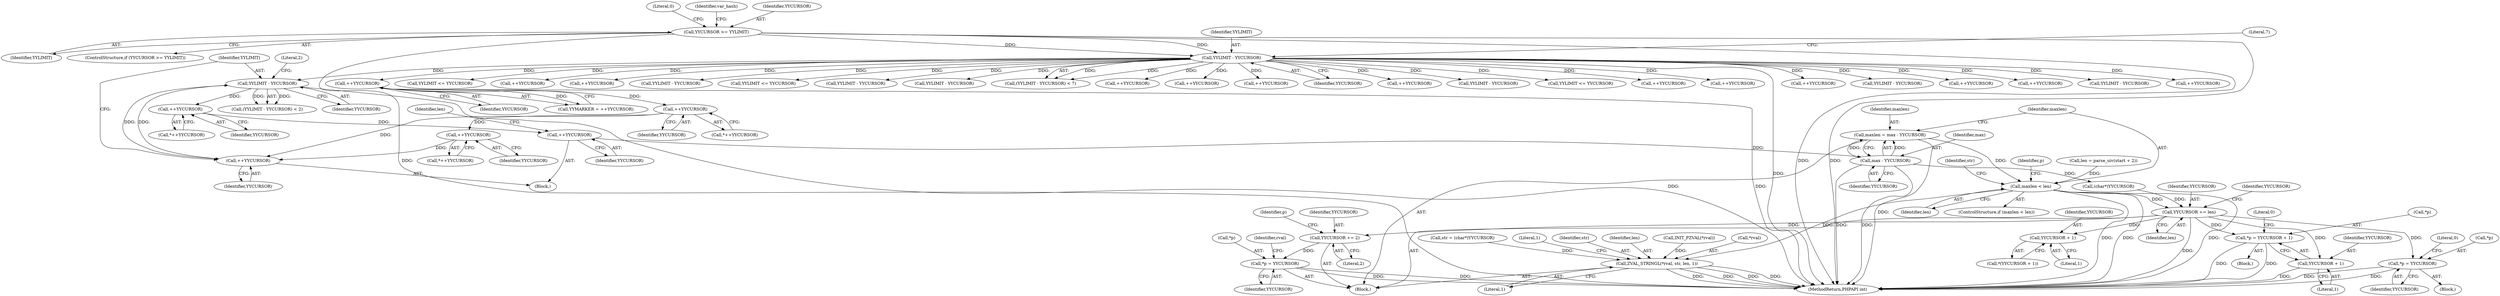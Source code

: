 digraph "0_php-src_16b3003ffc6393e250f069aa28a78dc5a2c064b2_0@integer" {
"1001287" [label="(Call,maxlen = max - YYCURSOR)"];
"1001289" [label="(Call,max - YYCURSOR)"];
"1001275" [label="(Call,++YYCURSOR)"];
"1001268" [label="(Call,++YYCURSOR)"];
"1001240" [label="(Call,YYLIMIT - YYCURSOR)"];
"1000150" [label="(Call,YYLIMIT - YYCURSOR)"];
"1000124" [label="(Call,YYCURSOR >= YYLIMIT)"];
"1001236" [label="(Call,++YYCURSOR)"];
"1001201" [label="(Call,++YYCURSOR)"];
"1000281" [label="(Call,++YYCURSOR)"];
"1001223" [label="(Call,++YYCURSOR)"];
"1001293" [label="(Call,maxlen < len)"];
"1001310" [label="(Call,YYCURSOR += len)"];
"1001319" [label="(Call,*p = YYCURSOR)"];
"1001328" [label="(Call,YYCURSOR + 1)"];
"1001333" [label="(Call,*p = YYCURSOR + 1)"];
"1001336" [label="(Call,YYCURSOR + 1)"];
"1001341" [label="(Call,YYCURSOR += 2)"];
"1001344" [label="(Call,*p = YYCURSOR)"];
"1001351" [label="(Call,ZVAL_STRINGL(*rval, str, len, 1))"];
"1001239" [label="(Call,(YYLIMIT - YYCURSOR) < 2)"];
"1001347" [label="(Identifier,YYCURSOR)"];
"1001348" [label="(Call,INIT_PZVAL(*rval))"];
"1000295" [label="(Call,++YYCURSOR)"];
"1000129" [label="(Literal,0)"];
"1000152" [label="(Identifier,YYCURSOR)"];
"1001306" [label="(Identifier,str)"];
"1000355" [label="(Call,++YYCURSOR)"];
"1001324" [label="(Literal,0)"];
"1001243" [label="(Literal,2)"];
"1000406" [label="(Call,YYLIMIT - YYCURSOR)"];
"1002340" [label="(Call,YYLIMIT <= YYCURSOR)"];
"1001267" [label="(Call,*++YYCURSOR)"];
"1001307" [label="(Call,(char*)YYCURSOR)"];
"1001310" [label="(Call,YYCURSOR += len)"];
"1000267" [label="(Call,++YYCURSOR)"];
"1001346" [label="(Identifier,p)"];
"1001289" [label="(Call,max - YYCURSOR)"];
"1001292" [label="(ControlStructure,if (maxlen < len))"];
"1000225" [label="(Call,++YYCURSOR)"];
"1001277" [label="(Block,)"];
"1000346" [label="(Call,++YYCURSOR)"];
"1001583" [label="(Call,YYLIMIT - YYCURSOR)"];
"1001312" [label="(Identifier,len)"];
"1000281" [label="(Call,++YYCURSOR)"];
"1001344" [label="(Call,*p = YYCURSOR)"];
"1001352" [label="(Call,*rval)"];
"1001288" [label="(Identifier,maxlen)"];
"1000124" [label="(Call,YYCURSOR >= YYLIMIT)"];
"1001276" [label="(Identifier,YYCURSOR)"];
"1000213" [label="(Call,++YYCURSOR)"];
"1000323" [label="(Call,++YYCURSOR)"];
"1001497" [label="(Call,YYLIMIT - YYCURSOR)"];
"1001350" [label="(Identifier,rval)"];
"1001340" [label="(Literal,0)"];
"1001202" [label="(Identifier,YYCURSOR)"];
"1001299" [label="(Identifier,p)"];
"1001320" [label="(Call,*p)"];
"1000337" [label="(Call,++YYCURSOR)"];
"1001971" [label="(Call,YYLIMIT <= YYCURSOR)"];
"1001316" [label="(Identifier,YYCURSOR)"];
"1001319" [label="(Call,*p = YYCURSOR)"];
"1001201" [label="(Call,++YYCURSOR)"];
"1001241" [label="(Identifier,YYLIMIT)"];
"1000196" [label="(Call,++YYCURSOR)"];
"1001333" [label="(Call,*p = YYCURSOR + 1)"];
"1000309" [label="(Call,++YYCURSOR)"];
"1001328" [label="(Call,YYCURSOR + 1)"];
"1000150" [label="(Call,YYLIMIT - YYCURSOR)"];
"1000837" [label="(Call,YYLIMIT - YYCURSOR)"];
"1002423" [label="(MethodReturn,PHPAPI int)"];
"1001332" [label="(Block,)"];
"1001356" [label="(Literal,1)"];
"1001343" [label="(Literal,2)"];
"1000151" [label="(Identifier,YYLIMIT)"];
"1000126" [label="(Identifier,YYLIMIT)"];
"1000153" [label="(Literal,7)"];
"1002197" [label="(Call,YYLIMIT <= YYCURSOR)"];
"1001327" [label="(Call,*(YYCURSOR + 1))"];
"1001282" [label="(Identifier,len)"];
"1001342" [label="(Identifier,YYCURSOR)"];
"1001338" [label="(Literal,1)"];
"1001305" [label="(Call,str = (char*)YYCURSOR)"];
"1001341" [label="(Call,YYCURSOR += 2)"];
"1001330" [label="(Literal,1)"];
"1001358" [label="(Literal,1)"];
"1001354" [label="(Identifier,str)"];
"1001068" [label="(Call,YYLIMIT - YYCURSOR)"];
"1001322" [label="(Identifier,YYCURSOR)"];
"1000132" [label="(Identifier,var_hash)"];
"1001269" [label="(Identifier,YYCURSOR)"];
"1000123" [label="(ControlStructure,if (YYCURSOR >= YYLIMIT))"];
"1000279" [label="(Call,YYMARKER = ++YYCURSOR)"];
"1001222" [label="(Call,*++YYCURSOR)"];
"1001275" [label="(Call,++YYCURSOR)"];
"1000145" [label="(Block,)"];
"1001281" [label="(Call,len = parse_uiv(start + 2))"];
"1001311" [label="(Identifier,YYCURSOR)"];
"1001295" [label="(Identifier,len)"];
"1000943" [label="(Call,YYLIMIT - YYCURSOR)"];
"1001329" [label="(Identifier,YYCURSOR)"];
"1001294" [label="(Identifier,maxlen)"];
"1000149" [label="(Call,(YYLIMIT - YYCURSOR) < 7)"];
"1001345" [label="(Call,*p)"];
"1000253" [label="(Call,++YYCURSOR)"];
"1001224" [label="(Identifier,YYCURSOR)"];
"1001200" [label="(Call,*++YYCURSOR)"];
"1001336" [label="(Call,YYCURSOR + 1)"];
"1001236" [label="(Call,++YYCURSOR)"];
"1001290" [label="(Identifier,max)"];
"1001237" [label="(Identifier,YYCURSOR)"];
"1000282" [label="(Identifier,YYCURSOR)"];
"1000125" [label="(Identifier,YYCURSOR)"];
"1001291" [label="(Identifier,YYCURSOR)"];
"1001293" [label="(Call,maxlen < len)"];
"1001287" [label="(Call,maxlen = max - YYCURSOR)"];
"1001337" [label="(Identifier,YYCURSOR)"];
"1001351" [label="(Call,ZVAL_STRINGL(*rval, str, len, 1))"];
"1001240" [label="(Call,YYLIMIT - YYCURSOR)"];
"1001318" [label="(Block,)"];
"1001268" [label="(Call,++YYCURSOR)"];
"1001334" [label="(Call,*p)"];
"1000239" [label="(Call,++YYCURSOR)"];
"1001355" [label="(Identifier,len)"];
"1001223" [label="(Call,++YYCURSOR)"];
"1001242" [label="(Identifier,YYCURSOR)"];
"1001287" -> "1001277"  [label="AST: "];
"1001287" -> "1001289"  [label="CFG: "];
"1001288" -> "1001287"  [label="AST: "];
"1001289" -> "1001287"  [label="AST: "];
"1001294" -> "1001287"  [label="CFG: "];
"1001287" -> "1002423"  [label="DDG: "];
"1001289" -> "1001287"  [label="DDG: "];
"1001289" -> "1001287"  [label="DDG: "];
"1001287" -> "1001293"  [label="DDG: "];
"1001289" -> "1001291"  [label="CFG: "];
"1001290" -> "1001289"  [label="AST: "];
"1001291" -> "1001289"  [label="AST: "];
"1001289" -> "1002423"  [label="DDG: "];
"1001289" -> "1002423"  [label="DDG: "];
"1001275" -> "1001289"  [label="DDG: "];
"1001289" -> "1001307"  [label="DDG: "];
"1001275" -> "1000145"  [label="AST: "];
"1001275" -> "1001276"  [label="CFG: "];
"1001276" -> "1001275"  [label="AST: "];
"1001282" -> "1001275"  [label="CFG: "];
"1001268" -> "1001275"  [label="DDG: "];
"1001268" -> "1001267"  [label="AST: "];
"1001268" -> "1001269"  [label="CFG: "];
"1001269" -> "1001268"  [label="AST: "];
"1001267" -> "1001268"  [label="CFG: "];
"1001240" -> "1001268"  [label="DDG: "];
"1001240" -> "1001239"  [label="AST: "];
"1001240" -> "1001242"  [label="CFG: "];
"1001241" -> "1001240"  [label="AST: "];
"1001242" -> "1001240"  [label="AST: "];
"1001243" -> "1001240"  [label="CFG: "];
"1001240" -> "1002423"  [label="DDG: "];
"1001240" -> "1001236"  [label="DDG: "];
"1001240" -> "1001239"  [label="DDG: "];
"1001240" -> "1001239"  [label="DDG: "];
"1000150" -> "1001240"  [label="DDG: "];
"1001236" -> "1001240"  [label="DDG: "];
"1000150" -> "1000149"  [label="AST: "];
"1000150" -> "1000152"  [label="CFG: "];
"1000151" -> "1000150"  [label="AST: "];
"1000152" -> "1000150"  [label="AST: "];
"1000153" -> "1000150"  [label="CFG: "];
"1000150" -> "1002423"  [label="DDG: "];
"1000150" -> "1000149"  [label="DDG: "];
"1000150" -> "1000149"  [label="DDG: "];
"1000124" -> "1000150"  [label="DDG: "];
"1000124" -> "1000150"  [label="DDG: "];
"1000150" -> "1000196"  [label="DDG: "];
"1000150" -> "1000213"  [label="DDG: "];
"1000150" -> "1000225"  [label="DDG: "];
"1000150" -> "1000239"  [label="DDG: "];
"1000150" -> "1000253"  [label="DDG: "];
"1000150" -> "1000267"  [label="DDG: "];
"1000150" -> "1000281"  [label="DDG: "];
"1000150" -> "1000295"  [label="DDG: "];
"1000150" -> "1000309"  [label="DDG: "];
"1000150" -> "1000323"  [label="DDG: "];
"1000150" -> "1000337"  [label="DDG: "];
"1000150" -> "1000346"  [label="DDG: "];
"1000150" -> "1000355"  [label="DDG: "];
"1000150" -> "1000406"  [label="DDG: "];
"1000150" -> "1000837"  [label="DDG: "];
"1000150" -> "1000943"  [label="DDG: "];
"1000150" -> "1001068"  [label="DDG: "];
"1000150" -> "1001497"  [label="DDG: "];
"1000150" -> "1001583"  [label="DDG: "];
"1000150" -> "1001971"  [label="DDG: "];
"1000150" -> "1002197"  [label="DDG: "];
"1000150" -> "1002340"  [label="DDG: "];
"1000124" -> "1000123"  [label="AST: "];
"1000124" -> "1000126"  [label="CFG: "];
"1000125" -> "1000124"  [label="AST: "];
"1000126" -> "1000124"  [label="AST: "];
"1000129" -> "1000124"  [label="CFG: "];
"1000132" -> "1000124"  [label="CFG: "];
"1000124" -> "1002423"  [label="DDG: "];
"1000124" -> "1002423"  [label="DDG: "];
"1000124" -> "1002423"  [label="DDG: "];
"1001236" -> "1000145"  [label="AST: "];
"1001236" -> "1001237"  [label="CFG: "];
"1001237" -> "1001236"  [label="AST: "];
"1001241" -> "1001236"  [label="CFG: "];
"1001201" -> "1001236"  [label="DDG: "];
"1001223" -> "1001236"  [label="DDG: "];
"1001201" -> "1001200"  [label="AST: "];
"1001201" -> "1001202"  [label="CFG: "];
"1001202" -> "1001201"  [label="AST: "];
"1001200" -> "1001201"  [label="CFG: "];
"1000281" -> "1001201"  [label="DDG: "];
"1001201" -> "1001223"  [label="DDG: "];
"1000281" -> "1000279"  [label="AST: "];
"1000281" -> "1000282"  [label="CFG: "];
"1000282" -> "1000281"  [label="AST: "];
"1000279" -> "1000281"  [label="CFG: "];
"1000281" -> "1002423"  [label="DDG: "];
"1000281" -> "1000279"  [label="DDG: "];
"1001223" -> "1001222"  [label="AST: "];
"1001223" -> "1001224"  [label="CFG: "];
"1001224" -> "1001223"  [label="AST: "];
"1001222" -> "1001223"  [label="CFG: "];
"1001293" -> "1001292"  [label="AST: "];
"1001293" -> "1001295"  [label="CFG: "];
"1001294" -> "1001293"  [label="AST: "];
"1001295" -> "1001293"  [label="AST: "];
"1001299" -> "1001293"  [label="CFG: "];
"1001306" -> "1001293"  [label="CFG: "];
"1001293" -> "1002423"  [label="DDG: "];
"1001293" -> "1002423"  [label="DDG: "];
"1001293" -> "1002423"  [label="DDG: "];
"1001281" -> "1001293"  [label="DDG: "];
"1001293" -> "1001310"  [label="DDG: "];
"1001293" -> "1001351"  [label="DDG: "];
"1001310" -> "1001277"  [label="AST: "];
"1001310" -> "1001312"  [label="CFG: "];
"1001311" -> "1001310"  [label="AST: "];
"1001312" -> "1001310"  [label="AST: "];
"1001316" -> "1001310"  [label="CFG: "];
"1001310" -> "1002423"  [label="DDG: "];
"1001307" -> "1001310"  [label="DDG: "];
"1001310" -> "1001319"  [label="DDG: "];
"1001310" -> "1001328"  [label="DDG: "];
"1001310" -> "1001333"  [label="DDG: "];
"1001310" -> "1001336"  [label="DDG: "];
"1001310" -> "1001341"  [label="DDG: "];
"1001319" -> "1001318"  [label="AST: "];
"1001319" -> "1001322"  [label="CFG: "];
"1001320" -> "1001319"  [label="AST: "];
"1001322" -> "1001319"  [label="AST: "];
"1001324" -> "1001319"  [label="CFG: "];
"1001319" -> "1002423"  [label="DDG: "];
"1001319" -> "1002423"  [label="DDG: "];
"1001328" -> "1001327"  [label="AST: "];
"1001328" -> "1001330"  [label="CFG: "];
"1001329" -> "1001328"  [label="AST: "];
"1001330" -> "1001328"  [label="AST: "];
"1001327" -> "1001328"  [label="CFG: "];
"1001333" -> "1001332"  [label="AST: "];
"1001333" -> "1001336"  [label="CFG: "];
"1001334" -> "1001333"  [label="AST: "];
"1001336" -> "1001333"  [label="AST: "];
"1001340" -> "1001333"  [label="CFG: "];
"1001333" -> "1002423"  [label="DDG: "];
"1001333" -> "1002423"  [label="DDG: "];
"1001336" -> "1001338"  [label="CFG: "];
"1001337" -> "1001336"  [label="AST: "];
"1001338" -> "1001336"  [label="AST: "];
"1001336" -> "1002423"  [label="DDG: "];
"1001341" -> "1001277"  [label="AST: "];
"1001341" -> "1001343"  [label="CFG: "];
"1001342" -> "1001341"  [label="AST: "];
"1001343" -> "1001341"  [label="AST: "];
"1001346" -> "1001341"  [label="CFG: "];
"1001341" -> "1001344"  [label="DDG: "];
"1001344" -> "1001277"  [label="AST: "];
"1001344" -> "1001347"  [label="CFG: "];
"1001345" -> "1001344"  [label="AST: "];
"1001347" -> "1001344"  [label="AST: "];
"1001350" -> "1001344"  [label="CFG: "];
"1001344" -> "1002423"  [label="DDG: "];
"1001344" -> "1002423"  [label="DDG: "];
"1001351" -> "1001277"  [label="AST: "];
"1001351" -> "1001356"  [label="CFG: "];
"1001352" -> "1001351"  [label="AST: "];
"1001354" -> "1001351"  [label="AST: "];
"1001355" -> "1001351"  [label="AST: "];
"1001356" -> "1001351"  [label="AST: "];
"1001358" -> "1001351"  [label="CFG: "];
"1001351" -> "1002423"  [label="DDG: "];
"1001351" -> "1002423"  [label="DDG: "];
"1001351" -> "1002423"  [label="DDG: "];
"1001351" -> "1002423"  [label="DDG: "];
"1001348" -> "1001351"  [label="DDG: "];
"1001305" -> "1001351"  [label="DDG: "];
}
